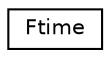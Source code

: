 digraph "Graphical Class Hierarchy"
{
  edge [fontname="Helvetica",fontsize="10",labelfontname="Helvetica",labelfontsize="10"];
  node [fontname="Helvetica",fontsize="10",shape=record];
  rankdir="LR";
  Node0 [label="Ftime",height=0.2,width=0.4,color="black", fillcolor="white", style="filled",URL="$class_ftime.html",tooltip="Checking duration between two measurements. "];
}
